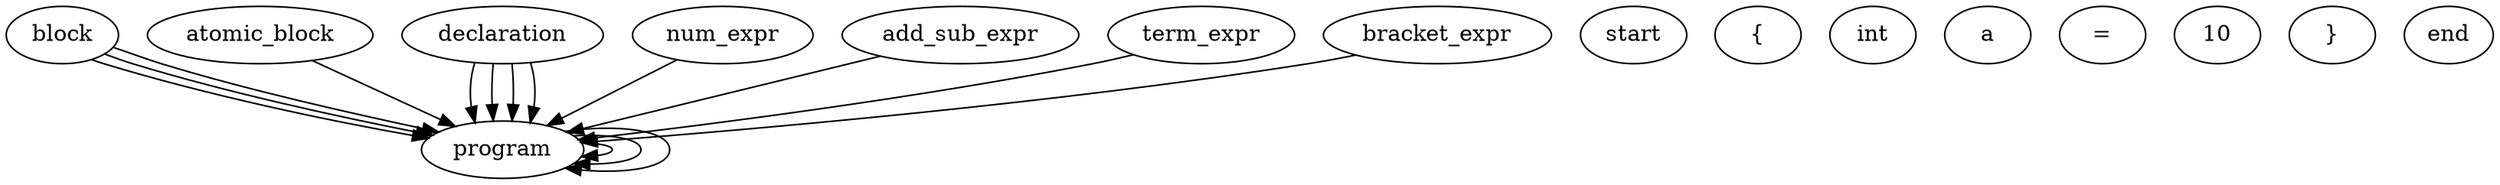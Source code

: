 digraph parse_tree {
0 [label="program"];
0 -> 0_0;
0_0 [label="start"];
0 -> 0_1;
0_1 [label="block"];
0_1 -> 0_1_0;
0_1_0 [label="{"];
0_1 -> 0_1_1;
0_1_1 [label="atomic_block"];
0_1_1 -> 0_1_1_0;
0_1_1_0 [label="declaration"];
0_1_1_0 -> 0_1_1_0_0;
0_1_1_0_0 [label="int"];
0_1_1_0 -> 0_1_1_0_1;
0_1_1_0_1 [label="a"];
0_1_1_0 -> 0_1_1_0_2;
0_1_1_0_2 [label="="];
0_1_1_0 -> 0_1_1_0_3;
0_1_1_0_3 [label="num_expr"];
0_1_1_0_3 -> 0_1_1_0_3_0;
0_1_1_0_3_0 [label="add_sub_expr"];
0_1_1_0_3_0 -> 0_1_1_0_3_0_0;
0_1_1_0_3_0_0 [label="term_expr"];
0_1_1_0_3_0_0 -> 0_1_1_0_3_0_0_0;
0_1_1_0_3_0_0_0 [label="bracket_expr"];
0_1_1_0_3_0_0_0 -> 0_1_1_0_3_0_0_0_0;
0_1_1_0_3_0_0_0_0 [label="10"];
0_1 -> 0_1_2;
0_1_2 [label="}"];
0 -> 0_2;
0_2 [label="end"];
}
